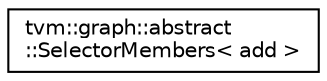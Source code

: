 digraph "Graphical Class Hierarchy"
{
 // LATEX_PDF_SIZE
  edge [fontname="Helvetica",fontsize="10",labelfontname="Helvetica",labelfontsize="10"];
  node [fontname="Helvetica",fontsize="10",shape=record];
  rankdir="LR";
  Node0 [label="tvm::graph::abstract\l::SelectorMembers\< add \>",height=0.2,width=0.4,color="black", fillcolor="white", style="filled",URL="$structtvm_1_1graph_1_1abstract_1_1SelectorMembers.html",tooltip=" "];
}

